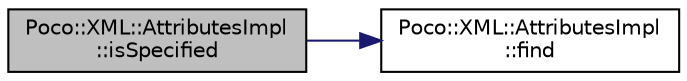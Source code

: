 digraph "Poco::XML::AttributesImpl::isSpecified"
{
 // LATEX_PDF_SIZE
  edge [fontname="Helvetica",fontsize="10",labelfontname="Helvetica",labelfontsize="10"];
  node [fontname="Helvetica",fontsize="10",shape=record];
  rankdir="LR";
  Node1 [label="Poco::XML::AttributesImpl\l::isSpecified",height=0.2,width=0.4,color="black", fillcolor="grey75", style="filled", fontcolor="black",tooltip=" "];
  Node1 -> Node2 [color="midnightblue",fontsize="10",style="solid"];
  Node2 [label="Poco::XML::AttributesImpl\l::find",height=0.2,width=0.4,color="black", fillcolor="white", style="filled",URL="$classPoco_1_1XML_1_1AttributesImpl.html#aaa8d35aced263b1ed36cf665dfd8cbd1",tooltip="Iterator support."];
}

